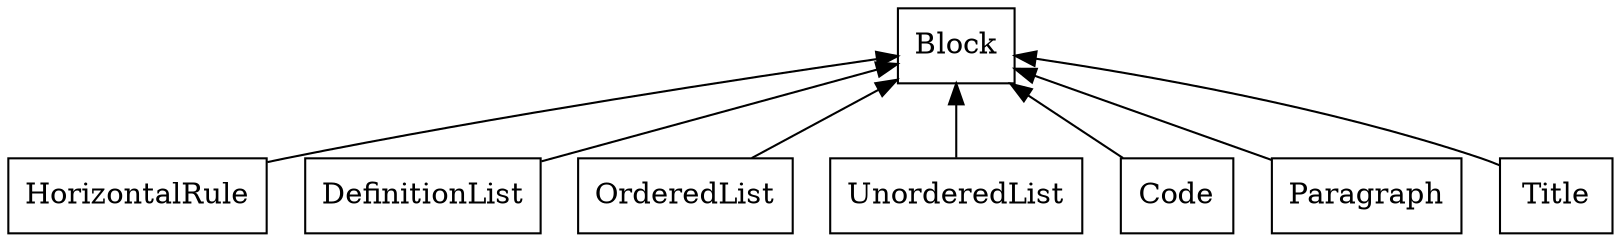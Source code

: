 digraph ScaladocWikiModel {
      node [shape=box];
      rankdir=BT;
    

HorizontalRule -> Block;
DefinitionList -> Block;
OrderedList -> Block;
UnorderedList -> Block;
Code -> Block;
Paragraph -> Block;
Title -> Block;
 overlap=false}